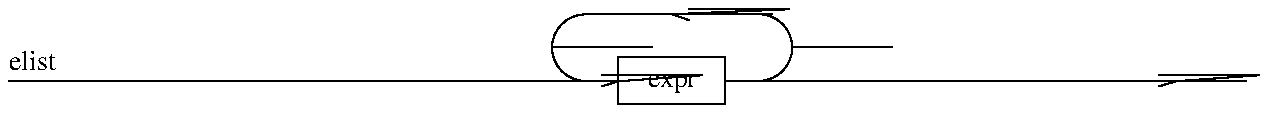 .\"
.\"	cook - file construction tool
.\"	Copyright (C) 1997 Peter Miller;
.\"	All rights reserved.
.\"
.\"	This program is free software; you can redistribute it and/or modify
.\"	it under the terms of the GNU General Public License as published by
.\"	the Free Software Foundation; either version 2 of the License, or
.\"	(at your option) any later version.
.\"
.\"	This program is distributed in the hope that it will be useful,
.\"	but WITHOUT ANY WARRANTY; without even the implied warranty of
.\"	MERCHANTABILITY or FITNESS FOR A PARTICULAR PURPOSE.  See the
.\"	GNU General Public License for more details.
.\"
.\"	You should have received a copy of the GNU General Public License
.\"	along with this program; if not, write to the Free Software
.\"	Foundation, Inc., 59 Temple Place, Suite 330, Boston, MA 02111, USA.
.\"
.\" MANIFEST: lib/en/user-guide/lang.elist.pic
.\"
.PS
line from (0,10.1509) \
	then to (0.796167,10.1509)
"elist" ljust at (0,10.235)
line from (0.796167,10.1509) \
	then to (0.944333,10.1509)
line from (0.944333,10.1509) \
	then to (2.54842,10.1509)
line from (2.54842,10.1509) \
	then to (3.04842,10.1509)
line from (3.04842,10.0343) \
	then to (3.58275,10.0343) \
	then to (3.58275,10.2676) \
	then to (3.04842,10.2676) \
	then to (3.04842,10.0343)
"expr" at (3.31558,10.1509)
line from (2.96508,10.1787) \
	then to (3.04842,10.1509) \
	then to (2.96508,10.1231)
line from (3.58275,10.1509) \
	then to (4.08275,10.1509)
arc cw at (2.88175,10.3176) \
	rad 0.166667 \
	from (2.88175,10.1509) \
	to (2.71508,10.3176)
line from (2.71508,10.3176) \
	then to (2.71508,10.3176)
arc cw at (2.88175,10.3176) \
	rad 0.166667 \
	from (2.71508,10.3176) \
	to (2.88175,10.4843)
arc at (3.74942,10.3176) \
	rad 0.166667 \
	from (3.74942,10.1509) \
	to (3.91608,10.3176)
line from (3.91608,10.3176) \
	then to (3.91608,10.3176)
arc at (3.74942,10.3176) \
	rad 0.166667 \
	from (3.91608,10.3176) \
	to (3.74942,10.4843)
line from (2.88175,10.4843) \
	then to (3.31558,10.4843)
line from (3.39892,10.512) \
	then to (3.31558,10.4843) \
	then to (3.39892,10.4565)
line from (3.31558,10.4843) \
	then to (3.74942,10.4843)
line from (4.08275,10.1509) \
	then to (5.68683,10.1509)
line from (5.68683,10.1509) \
	then to (5.835,10.1509)
line from (5.75167,10.1787) \
	then to (5.835,10.1509) \
	then to (5.75167,10.1231)
.PE
